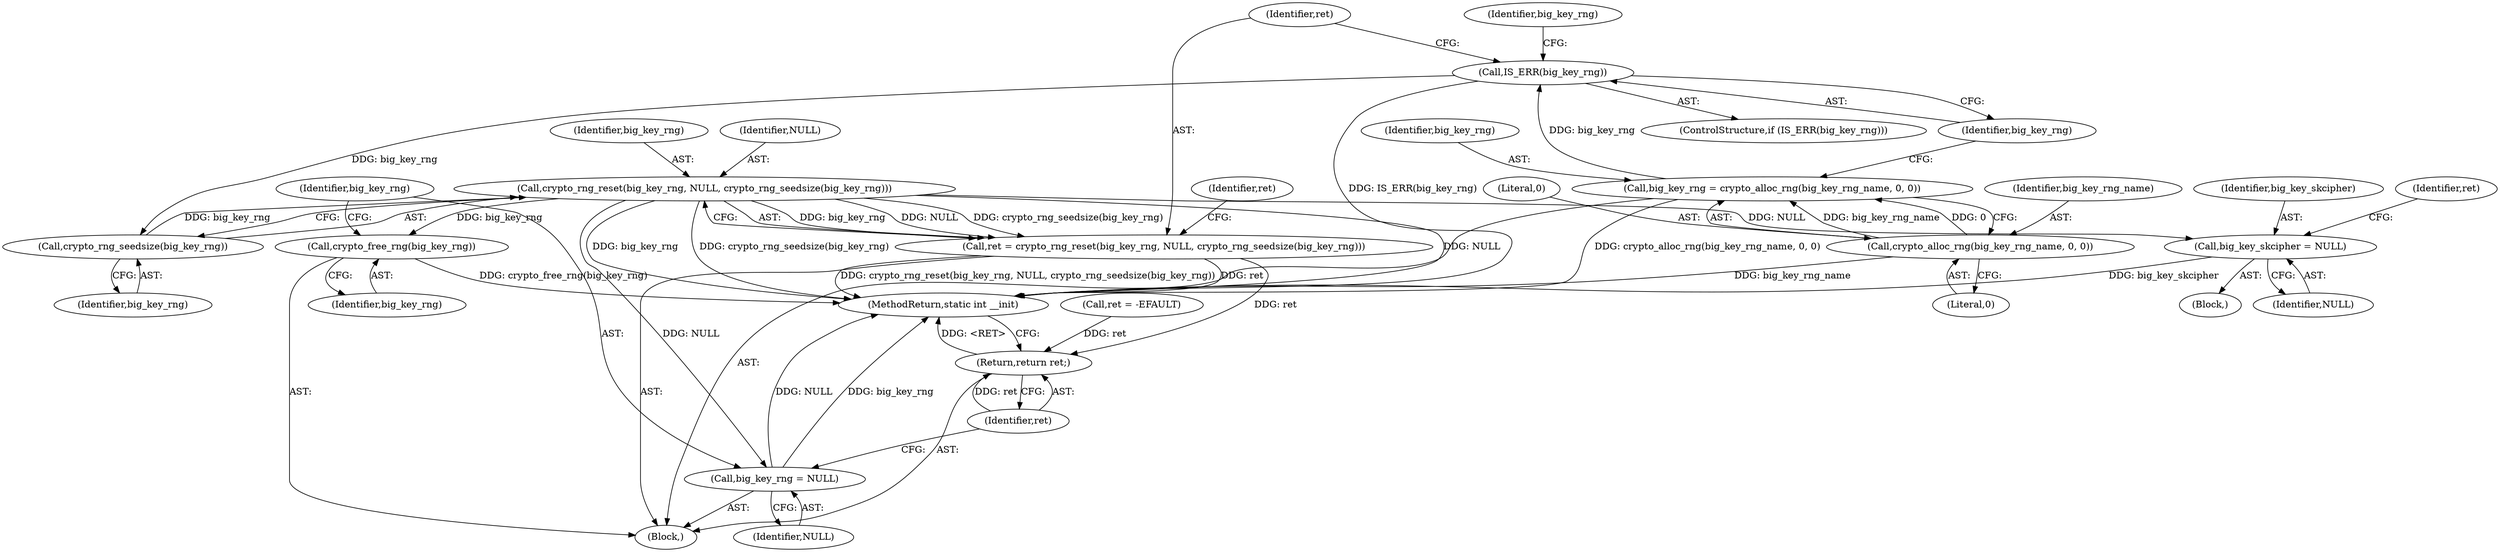 digraph "1_linux_7df3e59c3d1df4f87fe874c7956ef7a3d2f4d5fb@API" {
"1000129" [label="(Call,crypto_rng_reset(big_key_rng, NULL, crypto_rng_seedsize(big_key_rng)))"];
"1000132" [label="(Call,crypto_rng_seedsize(big_key_rng))"];
"1000118" [label="(Call,IS_ERR(big_key_rng))"];
"1000111" [label="(Call,big_key_rng = crypto_alloc_rng(big_key_rng_name, 0, 0))"];
"1000113" [label="(Call,crypto_alloc_rng(big_key_rng_name, 0, 0))"];
"1000127" [label="(Call,ret = crypto_rng_reset(big_key_rng, NULL, crypto_rng_seedsize(big_key_rng)))"];
"1000163" [label="(Return,return ret;)"];
"1000147" [label="(Call,big_key_skcipher = NULL)"];
"1000158" [label="(Call,crypto_free_rng(big_key_rng))"];
"1000160" [label="(Call,big_key_rng = NULL)"];
"1000133" [label="(Identifier,big_key_rng)"];
"1000116" [label="(Literal,0)"];
"1000161" [label="(Identifier,big_key_rng)"];
"1000114" [label="(Identifier,big_key_rng_name)"];
"1000128" [label="(Identifier,ret)"];
"1000150" [label="(Call,ret = -EFAULT)"];
"1000118" [label="(Call,IS_ERR(big_key_rng))"];
"1000115" [label="(Literal,0)"];
"1000119" [label="(Identifier,big_key_rng)"];
"1000164" [label="(Identifier,ret)"];
"1000159" [label="(Identifier,big_key_rng)"];
"1000105" [label="(Block,)"];
"1000162" [label="(Identifier,NULL)"];
"1000129" [label="(Call,crypto_rng_reset(big_key_rng, NULL, crypto_rng_seedsize(big_key_rng)))"];
"1000127" [label="(Call,ret = crypto_rng_reset(big_key_rng, NULL, crypto_rng_seedsize(big_key_rng)))"];
"1000130" [label="(Identifier,big_key_rng)"];
"1000117" [label="(ControlStructure,if (IS_ERR(big_key_rng)))"];
"1000135" [label="(Identifier,ret)"];
"1000146" [label="(Block,)"];
"1000112" [label="(Identifier,big_key_rng)"];
"1000111" [label="(Call,big_key_rng = crypto_alloc_rng(big_key_rng_name, 0, 0))"];
"1000158" [label="(Call,crypto_free_rng(big_key_rng))"];
"1000148" [label="(Identifier,big_key_skcipher)"];
"1000163" [label="(Return,return ret;)"];
"1000113" [label="(Call,crypto_alloc_rng(big_key_rng_name, 0, 0))"];
"1000149" [label="(Identifier,NULL)"];
"1000132" [label="(Call,crypto_rng_seedsize(big_key_rng))"];
"1000122" [label="(Identifier,big_key_rng)"];
"1000147" [label="(Call,big_key_skcipher = NULL)"];
"1000160" [label="(Call,big_key_rng = NULL)"];
"1000131" [label="(Identifier,NULL)"];
"1000151" [label="(Identifier,ret)"];
"1000165" [label="(MethodReturn,static int __init)"];
"1000129" -> "1000127"  [label="AST: "];
"1000129" -> "1000132"  [label="CFG: "];
"1000130" -> "1000129"  [label="AST: "];
"1000131" -> "1000129"  [label="AST: "];
"1000132" -> "1000129"  [label="AST: "];
"1000127" -> "1000129"  [label="CFG: "];
"1000129" -> "1000165"  [label="DDG: NULL"];
"1000129" -> "1000165"  [label="DDG: big_key_rng"];
"1000129" -> "1000165"  [label="DDG: crypto_rng_seedsize(big_key_rng)"];
"1000129" -> "1000127"  [label="DDG: big_key_rng"];
"1000129" -> "1000127"  [label="DDG: NULL"];
"1000129" -> "1000127"  [label="DDG: crypto_rng_seedsize(big_key_rng)"];
"1000132" -> "1000129"  [label="DDG: big_key_rng"];
"1000129" -> "1000147"  [label="DDG: NULL"];
"1000129" -> "1000158"  [label="DDG: big_key_rng"];
"1000129" -> "1000160"  [label="DDG: NULL"];
"1000132" -> "1000133"  [label="CFG: "];
"1000133" -> "1000132"  [label="AST: "];
"1000118" -> "1000132"  [label="DDG: big_key_rng"];
"1000118" -> "1000117"  [label="AST: "];
"1000118" -> "1000119"  [label="CFG: "];
"1000119" -> "1000118"  [label="AST: "];
"1000122" -> "1000118"  [label="CFG: "];
"1000128" -> "1000118"  [label="CFG: "];
"1000118" -> "1000165"  [label="DDG: IS_ERR(big_key_rng)"];
"1000111" -> "1000118"  [label="DDG: big_key_rng"];
"1000111" -> "1000105"  [label="AST: "];
"1000111" -> "1000113"  [label="CFG: "];
"1000112" -> "1000111"  [label="AST: "];
"1000113" -> "1000111"  [label="AST: "];
"1000119" -> "1000111"  [label="CFG: "];
"1000111" -> "1000165"  [label="DDG: crypto_alloc_rng(big_key_rng_name, 0, 0)"];
"1000113" -> "1000111"  [label="DDG: big_key_rng_name"];
"1000113" -> "1000111"  [label="DDG: 0"];
"1000113" -> "1000116"  [label="CFG: "];
"1000114" -> "1000113"  [label="AST: "];
"1000115" -> "1000113"  [label="AST: "];
"1000116" -> "1000113"  [label="AST: "];
"1000113" -> "1000165"  [label="DDG: big_key_rng_name"];
"1000127" -> "1000105"  [label="AST: "];
"1000128" -> "1000127"  [label="AST: "];
"1000135" -> "1000127"  [label="CFG: "];
"1000127" -> "1000165"  [label="DDG: ret"];
"1000127" -> "1000165"  [label="DDG: crypto_rng_reset(big_key_rng, NULL, crypto_rng_seedsize(big_key_rng))"];
"1000127" -> "1000163"  [label="DDG: ret"];
"1000163" -> "1000105"  [label="AST: "];
"1000163" -> "1000164"  [label="CFG: "];
"1000164" -> "1000163"  [label="AST: "];
"1000165" -> "1000163"  [label="CFG: "];
"1000163" -> "1000165"  [label="DDG: <RET>"];
"1000164" -> "1000163"  [label="DDG: ret"];
"1000150" -> "1000163"  [label="DDG: ret"];
"1000147" -> "1000146"  [label="AST: "];
"1000147" -> "1000149"  [label="CFG: "];
"1000148" -> "1000147"  [label="AST: "];
"1000149" -> "1000147"  [label="AST: "];
"1000151" -> "1000147"  [label="CFG: "];
"1000147" -> "1000165"  [label="DDG: big_key_skcipher"];
"1000158" -> "1000105"  [label="AST: "];
"1000158" -> "1000159"  [label="CFG: "];
"1000159" -> "1000158"  [label="AST: "];
"1000161" -> "1000158"  [label="CFG: "];
"1000158" -> "1000165"  [label="DDG: crypto_free_rng(big_key_rng)"];
"1000160" -> "1000105"  [label="AST: "];
"1000160" -> "1000162"  [label="CFG: "];
"1000161" -> "1000160"  [label="AST: "];
"1000162" -> "1000160"  [label="AST: "];
"1000164" -> "1000160"  [label="CFG: "];
"1000160" -> "1000165"  [label="DDG: NULL"];
"1000160" -> "1000165"  [label="DDG: big_key_rng"];
}
